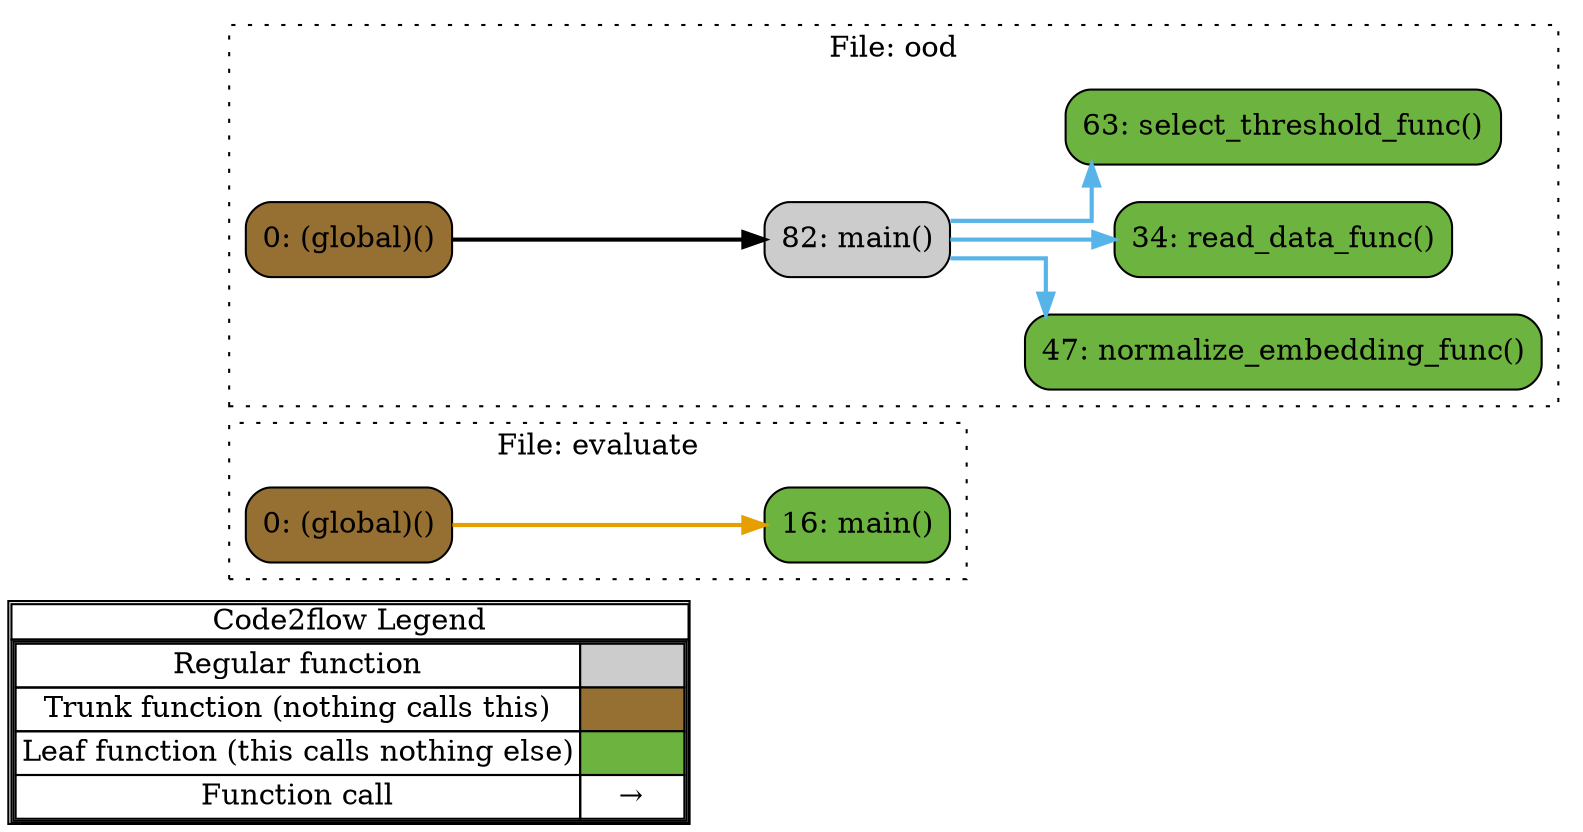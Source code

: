 digraph G {
concentrate=true;
splines="ortho";
rankdir="LR";
subgraph legend{
    rank = min;
    label = "legend";
    Legend [shape=none, margin=0, label = <
        <table cellspacing="0" cellpadding="0" border="1"><tr><td>Code2flow Legend</td></tr><tr><td>
        <table cellspacing="0">
        <tr><td>Regular function</td><td width="50px" bgcolor='#cccccc'></td></tr>
        <tr><td>Trunk function (nothing calls this)</td><td bgcolor='#966F33'></td></tr>
        <tr><td>Leaf function (this calls nothing else)</td><td bgcolor='#6db33f'></td></tr>
        <tr><td>Function call</td><td><font color='black'>&#8594;</font></td></tr>
        </table></td></tr></table>
        >];
}node_c9a65cf1 [label="0: (global)()" name="evaluate::(global)" shape="rect" style="rounded,filled" fillcolor="#966F33" ];
node_c94befa4 [label="16: main()" name="evaluate::main" shape="rect" style="rounded,filled" fillcolor="#6db33f" ];
node_3408fc68 [label="0: (global)()" name="ood::(global)" shape="rect" style="rounded,filled" fillcolor="#966F33" ];
node_4c4e7722 [label="82: main()" name="ood::main" shape="rect" style="rounded,filled" fillcolor="#cccccc" ];
node_ccdedb8c [label="47: normalize_embedding_func()" name="ood::normalize_embedding_func" shape="rect" style="rounded,filled" fillcolor="#6db33f" ];
node_ea966acc [label="34: read_data_func()" name="ood::read_data_func" shape="rect" style="rounded,filled" fillcolor="#6db33f" ];
node_c3f1c183 [label="63: select_threshold_func()" name="ood::select_threshold_func" shape="rect" style="rounded,filled" fillcolor="#6db33f" ];
node_c9a65cf1 -> node_c94befa4 [color="#E69F00" penwidth="2"];
node_3408fc68 -> node_4c4e7722 [color="#000000" penwidth="2"];
node_4c4e7722 -> node_ccdedb8c [color="#56B4E9" penwidth="2"];
node_4c4e7722 -> node_ccdedb8c [color="#56B4E9" penwidth="2"];
node_4c4e7722 -> node_ccdedb8c [color="#56B4E9" penwidth="2"];
node_4c4e7722 -> node_ea966acc [color="#56B4E9" penwidth="2"];
node_4c4e7722 -> node_ea966acc [color="#56B4E9" penwidth="2"];
node_4c4e7722 -> node_ea966acc [color="#56B4E9" penwidth="2"];
node_4c4e7722 -> node_c3f1c183 [color="#56B4E9" penwidth="2"];
subgraph cluster_d0f71908 {
    node_c94befa4 node_c9a65cf1;
    label="File: evaluate";
    name="evaluate";
    style="filled";
    graph[style=dotted];
};
subgraph cluster_fadcc684 {
    node_ea966acc node_ccdedb8c node_c3f1c183 node_4c4e7722 node_3408fc68;
    label="File: ood";
    name="ood";
    style="filled";
    graph[style=dotted];
};
}
